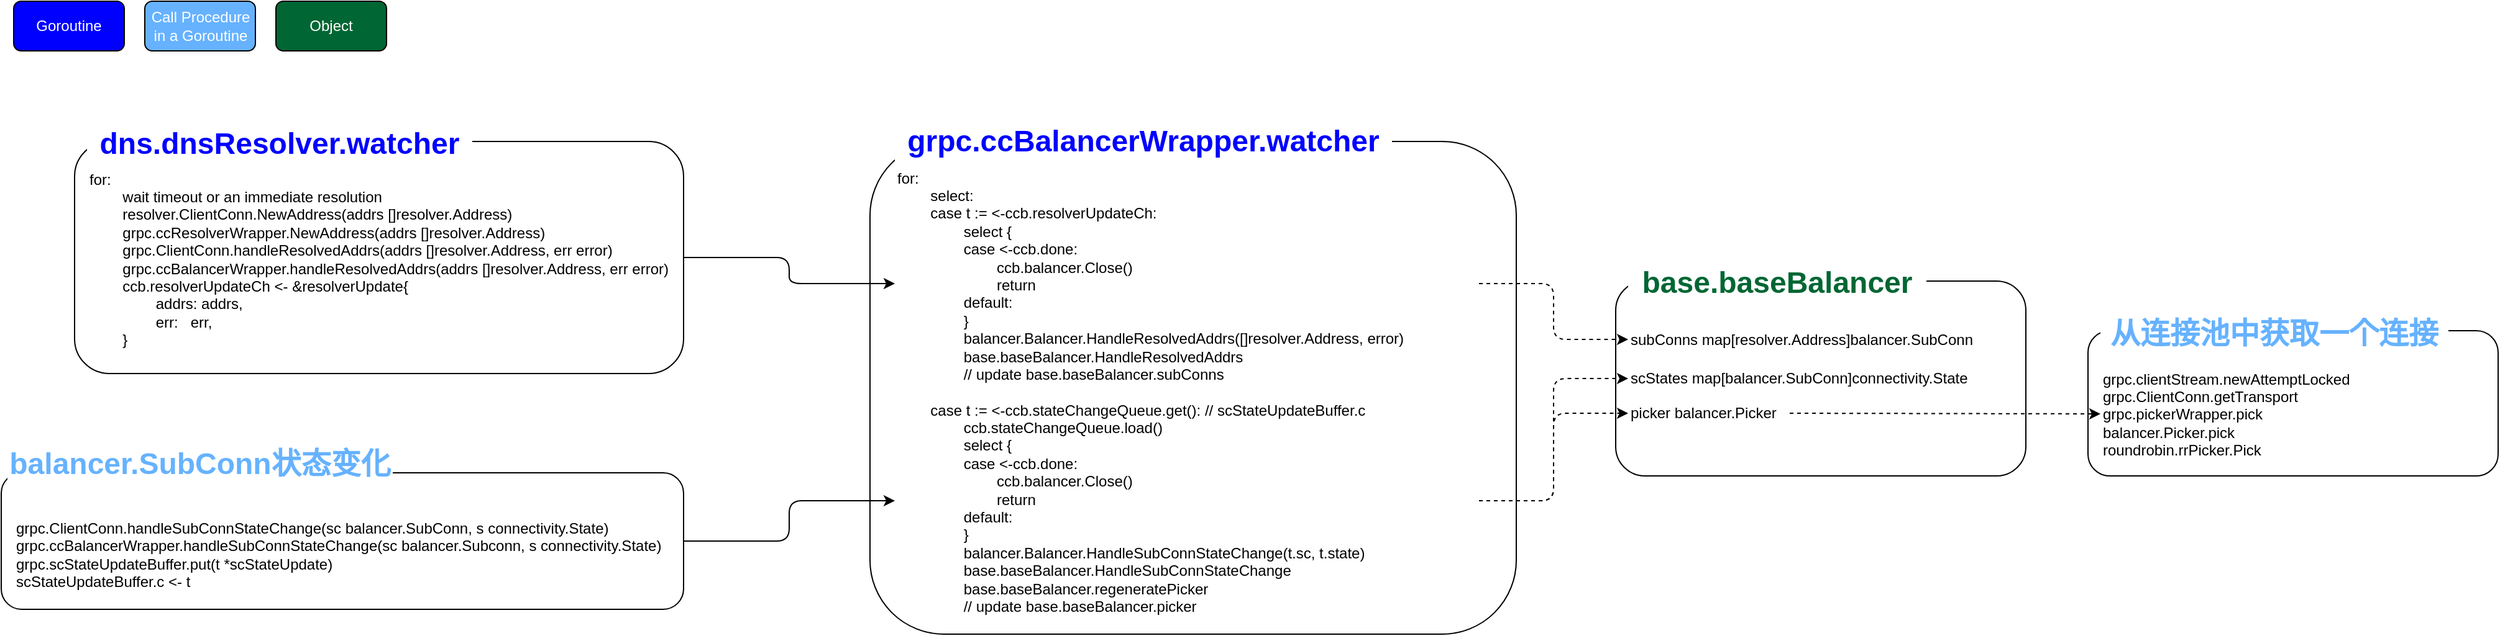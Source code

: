 <mxfile version="12.1.3" type="device" pages="1"><diagram id="Jt5ZvQbKxUCOYOnU_i6h" name="第 1 页"><mxGraphModel dx="2253" dy="860" grid="1" gridSize="10" guides="1" tooltips="1" connect="1" arrows="1" fold="1" page="1" pageScale="1" pageWidth="827" pageHeight="1169" math="0" shadow="0"><root><mxCell id="0"/><mxCell id="1" parent="0"/><mxCell id="3V2oCrzCZ7UFAdAAwGvx-1" value="" style="rounded=1;whiteSpace=wrap;html=1;" vertex="1" parent="1"><mxGeometry x="-240" y="423" width="490" height="187" as="geometry"/></mxCell><mxCell id="3V2oCrzCZ7UFAdAAwGvx-2" value="&lt;span style=&quot;font-size: 24px ; font-weight: 700&quot;&gt;dns.dnsResolver.watcher&lt;/span&gt;" style="rounded=1;whiteSpace=wrap;html=1;strokeWidth=1;strokeColor=none;fontColor=#0000FF;" vertex="1" parent="1"><mxGeometry x="-230" y="400" width="310" height="50" as="geometry"/></mxCell><mxCell id="3V2oCrzCZ7UFAdAAwGvx-7" value="" style="rounded=1;whiteSpace=wrap;html=1;" vertex="1" parent="1"><mxGeometry x="400" y="423" width="520" height="397" as="geometry"/></mxCell><mxCell id="3V2oCrzCZ7UFAdAAwGvx-8" value="&lt;span style=&quot;font-size: 24px ; font-weight: 700&quot;&gt;grpc.ccBalancerWrapper.watcher&lt;/span&gt;" style="rounded=1;whiteSpace=wrap;html=1;strokeWidth=1;strokeColor=none;fontColor=#0000FF;" vertex="1" parent="1"><mxGeometry x="420" y="400" width="400" height="45" as="geometry"/></mxCell><mxCell id="3V2oCrzCZ7UFAdAAwGvx-13" style="edgeStyle=orthogonalEdgeStyle;rounded=1;orthogonalLoop=1;jettySize=auto;html=1;entryX=0;entryY=0.75;entryDx=0;entryDy=0;" edge="1" parent="1" source="3V2oCrzCZ7UFAdAAwGvx-12" target="3V2oCrzCZ7UFAdAAwGvx-34"><mxGeometry relative="1" as="geometry"><mxPoint x="440" y="655" as="targetPoint"/></mxGeometry></mxCell><mxCell id="3V2oCrzCZ7UFAdAAwGvx-12" value="" style="rounded=1;whiteSpace=wrap;html=1;" vertex="1" parent="1"><mxGeometry x="-299" y="690" width="549" height="110" as="geometry"/></mxCell><mxCell id="3V2oCrzCZ7UFAdAAwGvx-14" value="&lt;span&gt;grpc.ClientConn.handleSubConnStateChange(sc balancer.SubConn, s connectivity.State)&lt;/span&gt;&lt;br&gt;&lt;span&gt;grpc.ccBalancerWrapper.handleSubConnStateChange(sc balancer.Subconn, s connectivity.State)&lt;/span&gt;&lt;br&gt;&lt;span&gt;grpc.scStateUpdateBuffer.put(t *scStateUpdate)&lt;br&gt;scStateUpdateBuffer.c &amp;lt;- t&lt;br&gt;&lt;/span&gt;" style="text;html=1;strokeColor=none;fillColor=none;align=left;verticalAlign=middle;whiteSpace=wrap;rounded=0;" vertex="1" parent="1"><mxGeometry x="-289" y="721" width="530" height="69" as="geometry"/></mxCell><mxCell id="3V2oCrzCZ7UFAdAAwGvx-15" value="&lt;span style=&quot;font-size: 24px ; font-weight: 700&quot;&gt;balancer.SubConn状态变化&lt;/span&gt;" style="rounded=1;whiteSpace=wrap;html=1;strokeWidth=1;strokeColor=none;fontColor=#66B2FF;" vertex="1" parent="1"><mxGeometry x="-294" y="657.5" width="310" height="50" as="geometry"/></mxCell><mxCell id="3V2oCrzCZ7UFAdAAwGvx-17" value="" style="rounded=1;whiteSpace=wrap;html=1;" vertex="1" parent="1"><mxGeometry x="1380" y="575.5" width="330" height="117" as="geometry"/></mxCell><mxCell id="3V2oCrzCZ7UFAdAAwGvx-18" value="&lt;span style=&quot;font-size: 24px&quot;&gt;&lt;b&gt;从连接池中获取一个连接&lt;/b&gt;&lt;/span&gt;" style="rounded=1;whiteSpace=wrap;html=1;strokeWidth=1;strokeColor=none;fontColor=#66B2FF;" vertex="1" parent="1"><mxGeometry x="1390" y="552.5" width="280" height="50" as="geometry"/></mxCell><mxCell id="3V2oCrzCZ7UFAdAAwGvx-19" value="grpc.clientStream.newAttemptLocked&lt;br&gt;grpc.ClientConn.getTransport&lt;br&gt;grpc.pickerWrapper.pick&lt;br&gt;balancer.Picker.pick&lt;br&gt;roundrobin.rrPicker.Pick" style="text;html=1;strokeColor=none;fillColor=none;align=left;verticalAlign=middle;whiteSpace=wrap;rounded=0;fontColor=#000000;" vertex="1" parent="1"><mxGeometry x="1390" y="602.5" width="230" height="80" as="geometry"/></mxCell><mxCell id="3V2oCrzCZ7UFAdAAwGvx-22" style="edgeStyle=orthogonalEdgeStyle;rounded=1;orthogonalLoop=1;jettySize=auto;html=1;entryX=0;entryY=0.25;entryDx=0;entryDy=0;exitX=1;exitY=0.5;exitDx=0;exitDy=0;" edge="1" parent="1" source="3V2oCrzCZ7UFAdAAwGvx-1" target="3V2oCrzCZ7UFAdAAwGvx-34"><mxGeometry relative="1" as="geometry"><mxPoint x="310" y="560" as="sourcePoint"/><mxPoint x="440" y="529" as="targetPoint"/></mxGeometry></mxCell><mxCell id="3V2oCrzCZ7UFAdAAwGvx-23" value="" style="rounded=1;whiteSpace=wrap;html=1;" vertex="1" parent="1"><mxGeometry x="1000" y="535.5" width="330" height="157" as="geometry"/></mxCell><mxCell id="3V2oCrzCZ7UFAdAAwGvx-24" value="&lt;span style=&quot;font-size: 24px&quot;&gt;&lt;b&gt;base.baseBalancer&lt;/b&gt;&lt;/span&gt;" style="rounded=1;whiteSpace=wrap;html=1;strokeWidth=1;strokeColor=none;fontColor=#006633;" vertex="1" parent="1"><mxGeometry x="1010" y="513" width="240" height="48" as="geometry"/></mxCell><mxCell id="3V2oCrzCZ7UFAdAAwGvx-25" value="subConns map[resolver.Address]balancer.SubConn" style="text;html=1;strokeColor=none;fillColor=none;align=left;verticalAlign=middle;whiteSpace=wrap;rounded=0;fontColor=#000000;" vertex="1" parent="1"><mxGeometry x="1010" y="562.5" width="290" height="40" as="geometry"/></mxCell><mxCell id="3V2oCrzCZ7UFAdAAwGvx-26" value="scStates map[balancer.SubConn]connectivity.State" style="text;html=1;strokeColor=none;fillColor=none;align=left;verticalAlign=middle;whiteSpace=wrap;rounded=0;fontColor=#000000;" vertex="1" parent="1"><mxGeometry x="1010" y="594" width="290" height="40" as="geometry"/></mxCell><mxCell id="3V2oCrzCZ7UFAdAAwGvx-27" value="picker balancer.Picker" style="text;html=1;strokeColor=none;fillColor=none;align=left;verticalAlign=middle;whiteSpace=wrap;rounded=0;fontColor=#000000;" vertex="1" parent="1"><mxGeometry x="1010" y="622" width="130" height="40" as="geometry"/></mxCell><mxCell id="3V2oCrzCZ7UFAdAAwGvx-28" value="" style="endArrow=classic;html=1;exitX=1;exitY=0.25;exitDx=0;exitDy=0;entryX=0;entryY=0.5;entryDx=0;entryDy=0;edgeStyle=orthogonalEdgeStyle;dashed=1;" edge="1" parent="1" source="3V2oCrzCZ7UFAdAAwGvx-34" target="3V2oCrzCZ7UFAdAAwGvx-25"><mxGeometry width="50" height="50" relative="1" as="geometry"><mxPoint x="890" y="696" as="sourcePoint"/><mxPoint x="1150" y="430" as="targetPoint"/></mxGeometry></mxCell><mxCell id="3V2oCrzCZ7UFAdAAwGvx-30" style="edgeStyle=orthogonalEdgeStyle;rounded=1;orthogonalLoop=1;jettySize=auto;html=1;exitX=1;exitY=0.75;exitDx=0;exitDy=0;entryX=0;entryY=0.5;entryDx=0;entryDy=0;dashed=1;" edge="1" parent="1" source="3V2oCrzCZ7UFAdAAwGvx-34" target="3V2oCrzCZ7UFAdAAwGvx-27"><mxGeometry relative="1" as="geometry"><mxPoint x="910" y="745" as="sourcePoint"/></mxGeometry></mxCell><mxCell id="3V2oCrzCZ7UFAdAAwGvx-29" style="edgeStyle=orthogonalEdgeStyle;rounded=1;orthogonalLoop=1;jettySize=auto;html=1;exitX=1;exitY=0.75;exitDx=0;exitDy=0;entryX=0;entryY=0.5;entryDx=0;entryDy=0;dashed=1;" edge="1" parent="1" source="3V2oCrzCZ7UFAdAAwGvx-34" target="3V2oCrzCZ7UFAdAAwGvx-26"><mxGeometry relative="1" as="geometry"><mxPoint x="910" y="745" as="sourcePoint"/></mxGeometry></mxCell><mxCell id="3V2oCrzCZ7UFAdAAwGvx-31" value="" style="endArrow=classic;html=1;exitX=1;exitY=0.5;exitDx=0;exitDy=0;entryX=0;entryY=0.5;entryDx=0;entryDy=0;dashed=1;" edge="1" parent="1" source="3V2oCrzCZ7UFAdAAwGvx-27" target="3V2oCrzCZ7UFAdAAwGvx-19"><mxGeometry width="50" height="50" relative="1" as="geometry"><mxPoint x="1370" y="770" as="sourcePoint"/><mxPoint x="1420" y="720" as="targetPoint"/></mxGeometry></mxCell><mxCell id="3V2oCrzCZ7UFAdAAwGvx-32" value="&lt;div&gt;for:&lt;/div&gt;&lt;div&gt;&lt;span style=&quot;white-space: pre&quot;&gt;&#9;&lt;/span&gt;wait timeout or an immediate resolution&lt;/div&gt;&lt;div&gt;&lt;span style=&quot;white-space: pre&quot;&gt;&#9;&lt;/span&gt;resolver.ClientConn.NewAddress(addrs []resolver.Address)&lt;/div&gt;&lt;div&gt;&lt;span style=&quot;white-space: pre&quot;&gt;&#9;&lt;/span&gt;grpc.ccResolverWrapper.NewAddress(addrs []resolver.Address)&lt;/div&gt;&lt;div&gt;&lt;span style=&quot;white-space: pre&quot;&gt;&#9;&lt;/span&gt;grpc.ClientConn.handleResolvedAddrs(addrs []resolver.Address, err error)&lt;/div&gt;&lt;div&gt;&lt;span style=&quot;white-space: pre&quot;&gt;&#9;&lt;/span&gt;grpc.ccBalancerWrapper.handleResolvedAddrs(addrs []resolver.Address, err error)&lt;/div&gt;&lt;div&gt;&lt;span style=&quot;white-space: pre&quot;&gt;&#9;&lt;/span&gt;ccb.resolverUpdateCh &amp;lt;- &amp;amp;resolverUpdate{&lt;/div&gt;&lt;div&gt;&lt;span style=&quot;white-space: pre&quot;&gt;&#9;&#9;&lt;/span&gt;addrs: addrs,&lt;/div&gt;&lt;div&gt;&lt;span style=&quot;white-space: pre&quot;&gt;&#9;&#9;&lt;/span&gt;err:&amp;nbsp; &amp;nbsp;err,&lt;/div&gt;&lt;div&gt;&lt;span style=&quot;white-space: pre&quot;&gt;&#9;&lt;/span&gt;}&lt;/div&gt;" style="text;html=1;strokeColor=none;fillColor=none;align=left;verticalAlign=middle;whiteSpace=wrap;rounded=0;fontColor=#000000;" vertex="1" parent="1"><mxGeometry x="-230" y="445" width="470" height="145" as="geometry"/></mxCell><mxCell id="3V2oCrzCZ7UFAdAAwGvx-34" value="&lt;div&gt;for:&lt;/div&gt;&lt;div&gt;&lt;span style=&quot;white-space: pre&quot;&gt;&#9;&lt;/span&gt;select:&lt;/div&gt;&lt;div&gt;&lt;span style=&quot;white-space: pre&quot;&gt;&#9;&lt;/span&gt;case t := &amp;lt;-ccb.resolverUpdateCh:&lt;/div&gt;&lt;div&gt;&lt;span style=&quot;white-space: pre&quot;&gt;&#9;&#9;&lt;/span&gt;select {&lt;/div&gt;&lt;div&gt;&lt;span style=&quot;white-space: pre&quot;&gt;&#9;&#9;&lt;/span&gt;case &amp;lt;-ccb.done:&lt;/div&gt;&lt;div&gt;&lt;span style=&quot;white-space: pre&quot;&gt;&#9;&#9;&#9;&lt;/span&gt;ccb.balancer.Close()&lt;/div&gt;&lt;div&gt;&lt;span style=&quot;white-space: pre&quot;&gt;&#9;&#9;&#9;&lt;/span&gt;return&lt;/div&gt;&lt;div&gt;&lt;span style=&quot;white-space: pre&quot;&gt;&#9;&#9;&lt;/span&gt;default:&lt;/div&gt;&lt;div&gt;&lt;span style=&quot;white-space: pre&quot;&gt;&#9;&#9;&lt;/span&gt;}&lt;/div&gt;&lt;div&gt;&lt;span style=&quot;white-space: pre&quot;&gt;&#9;&lt;/span&gt;&amp;nbsp; &amp;nbsp; &amp;nbsp; &amp;nbsp; balancer.Balancer.HandleResolvedAddrs([]resolver.Address, error)&lt;/div&gt;&lt;div&gt;&lt;span style=&quot;white-space: pre&quot;&gt;&#9;&lt;/span&gt;&amp;nbsp; &amp;nbsp; &amp;nbsp; &amp;nbsp; base.baseBalancer.HandleResolvedAddrs&lt;/div&gt;&lt;div&gt;&lt;span style=&quot;white-space: pre&quot;&gt;&#9;&lt;/span&gt;&amp;nbsp; &amp;nbsp; &amp;nbsp; &amp;nbsp; // update base.baseBalancer.subConns&lt;/div&gt;&lt;div&gt;&lt;br&gt;&lt;/div&gt;&lt;div&gt;&lt;span style=&quot;white-space: pre&quot;&gt;&#9;&lt;/span&gt;case t := &amp;lt;-ccb.stateChangeQueue.get(): // scStateUpdateBuffer.c&lt;/div&gt;&lt;div&gt;&lt;span style=&quot;white-space: pre&quot;&gt;&#9;&#9;&lt;/span&gt;ccb.stateChangeQueue.load()&lt;/div&gt;&lt;div&gt;&lt;span style=&quot;white-space: pre&quot;&gt;&#9;&#9;&lt;/span&gt;select {&lt;/div&gt;&lt;div&gt;&lt;span style=&quot;white-space: pre&quot;&gt;&#9;&#9;&lt;/span&gt;case &amp;lt;-ccb.done:&lt;/div&gt;&lt;div&gt;&lt;span style=&quot;white-space: pre&quot;&gt;&#9;&#9;&#9;&lt;/span&gt;ccb.balancer.Close()&lt;/div&gt;&lt;div&gt;&lt;span style=&quot;white-space: pre&quot;&gt;&#9;&#9;&#9;&lt;/span&gt;return&lt;/div&gt;&lt;div&gt;&lt;span style=&quot;white-space: pre&quot;&gt;&#9;&#9;&lt;/span&gt;default:&lt;/div&gt;&lt;div&gt;&lt;span style=&quot;white-space: pre&quot;&gt;&#9;&#9;&lt;/span&gt;}&lt;/div&gt;&lt;div&gt;&lt;span style=&quot;white-space: pre&quot;&gt;&#9;&#9;&lt;/span&gt;balancer.Balancer.HandleSubConnStateChange(t.sc, t.state)&lt;/div&gt;&lt;div&gt;&lt;span style=&quot;white-space: pre&quot;&gt;&#9;&lt;/span&gt;&amp;nbsp; &amp;nbsp; &amp;nbsp; &amp;nbsp; base.baseBalancer.HandleSubConnStateChange&lt;/div&gt;&lt;div&gt;&lt;span style=&quot;white-space: pre&quot;&gt;&#9;&lt;/span&gt;&amp;nbsp; &amp;nbsp; &amp;nbsp; &amp;nbsp; base.baseBalancer.regeneratePicker&lt;/div&gt;&lt;div&gt;&lt;span style=&quot;white-space: pre&quot;&gt;&#9;&lt;/span&gt;&amp;nbsp; &amp;nbsp; &amp;nbsp; &amp;nbsp; // update base.baseBalancer.picker&lt;/div&gt;" style="text;html=1;strokeColor=none;fillColor=none;align=left;verticalAlign=middle;whiteSpace=wrap;rounded=0;fontColor=#000000;" vertex="1" parent="1"><mxGeometry x="420" y="450" width="470" height="350" as="geometry"/></mxCell><mxCell id="3V2oCrzCZ7UFAdAAwGvx-35" value="&lt;font color=&quot;#ffffff&quot;&gt;Goroutine&lt;/font&gt;" style="rounded=1;whiteSpace=wrap;html=1;fontColor=#000000;align=center;fillColor=#0000FF;" vertex="1" parent="1"><mxGeometry x="-289" y="310" width="89" height="40" as="geometry"/></mxCell><mxCell id="3V2oCrzCZ7UFAdAAwGvx-36" value="&lt;font color=&quot;#ffffff&quot;&gt;Call Procedure in a Goroutine&lt;/font&gt;" style="rounded=1;whiteSpace=wrap;html=1;fontColor=#000000;align=center;fillColor=#66B2FF;" vertex="1" parent="1"><mxGeometry x="-183.5" y="310" width="89" height="40" as="geometry"/></mxCell><mxCell id="3V2oCrzCZ7UFAdAAwGvx-37" value="&lt;font color=&quot;#ffffff&quot;&gt;Object&lt;/font&gt;" style="rounded=1;whiteSpace=wrap;html=1;fontColor=#000000;align=center;fillColor=#006633;" vertex="1" parent="1"><mxGeometry x="-78" y="310" width="89" height="40" as="geometry"/></mxCell></root></mxGraphModel></diagram></mxfile>